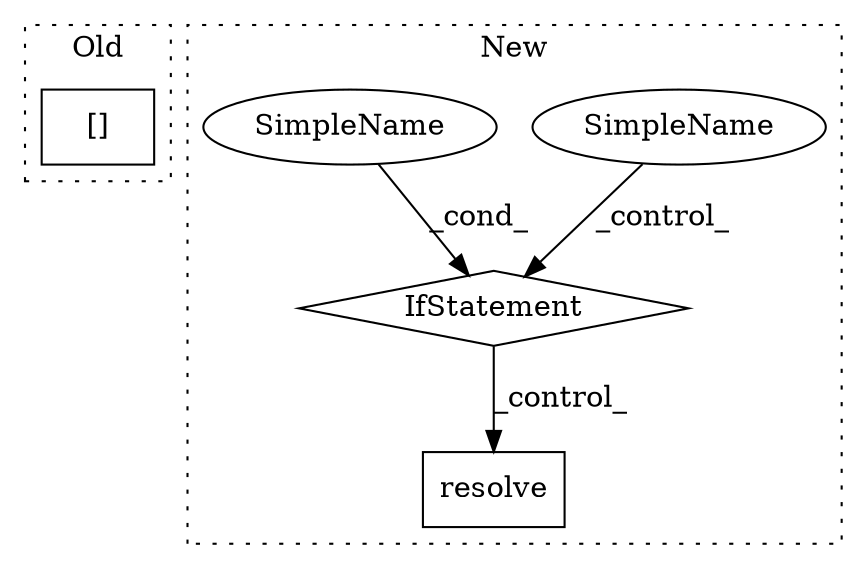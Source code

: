 digraph G {
subgraph cluster0 {
1 [label="[]" a="2" s="8652,8670" l="9,1" shape="box"];
label = "Old";
style="dotted";
}
subgraph cluster1 {
2 [label="resolve" a="32" s="9083" l="9" shape="box"];
3 [label="IfStatement" a="25" s="9078" l="3" shape="diamond"];
4 [label="SimpleName" a="42" s="" l="" shape="ellipse"];
5 [label="SimpleName" a="42" s="" l="" shape="ellipse"];
label = "New";
style="dotted";
}
3 -> 2 [label="_control_"];
4 -> 3 [label="_control_"];
5 -> 3 [label="_cond_"];
}